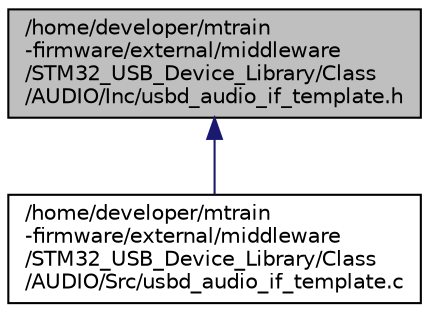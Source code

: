 digraph "/home/developer/mtrain-firmware/external/middleware/STM32_USB_Device_Library/Class/AUDIO/Inc/usbd_audio_if_template.h"
{
  edge [fontname="Helvetica",fontsize="10",labelfontname="Helvetica",labelfontsize="10"];
  node [fontname="Helvetica",fontsize="10",shape=record];
  Node76 [label="/home/developer/mtrain\l-firmware/external/middleware\l/STM32_USB_Device_Library/Class\l/AUDIO/Inc/usbd_audio_if_template.h",height=0.2,width=0.4,color="black", fillcolor="grey75", style="filled", fontcolor="black"];
  Node76 -> Node77 [dir="back",color="midnightblue",fontsize="10",style="solid",fontname="Helvetica"];
  Node77 [label="/home/developer/mtrain\l-firmware/external/middleware\l/STM32_USB_Device_Library/Class\l/AUDIO/Src/usbd_audio_if_template.c",height=0.2,width=0.4,color="black", fillcolor="white", style="filled",URL="$usbd__audio__if__template_8c.html"];
}
